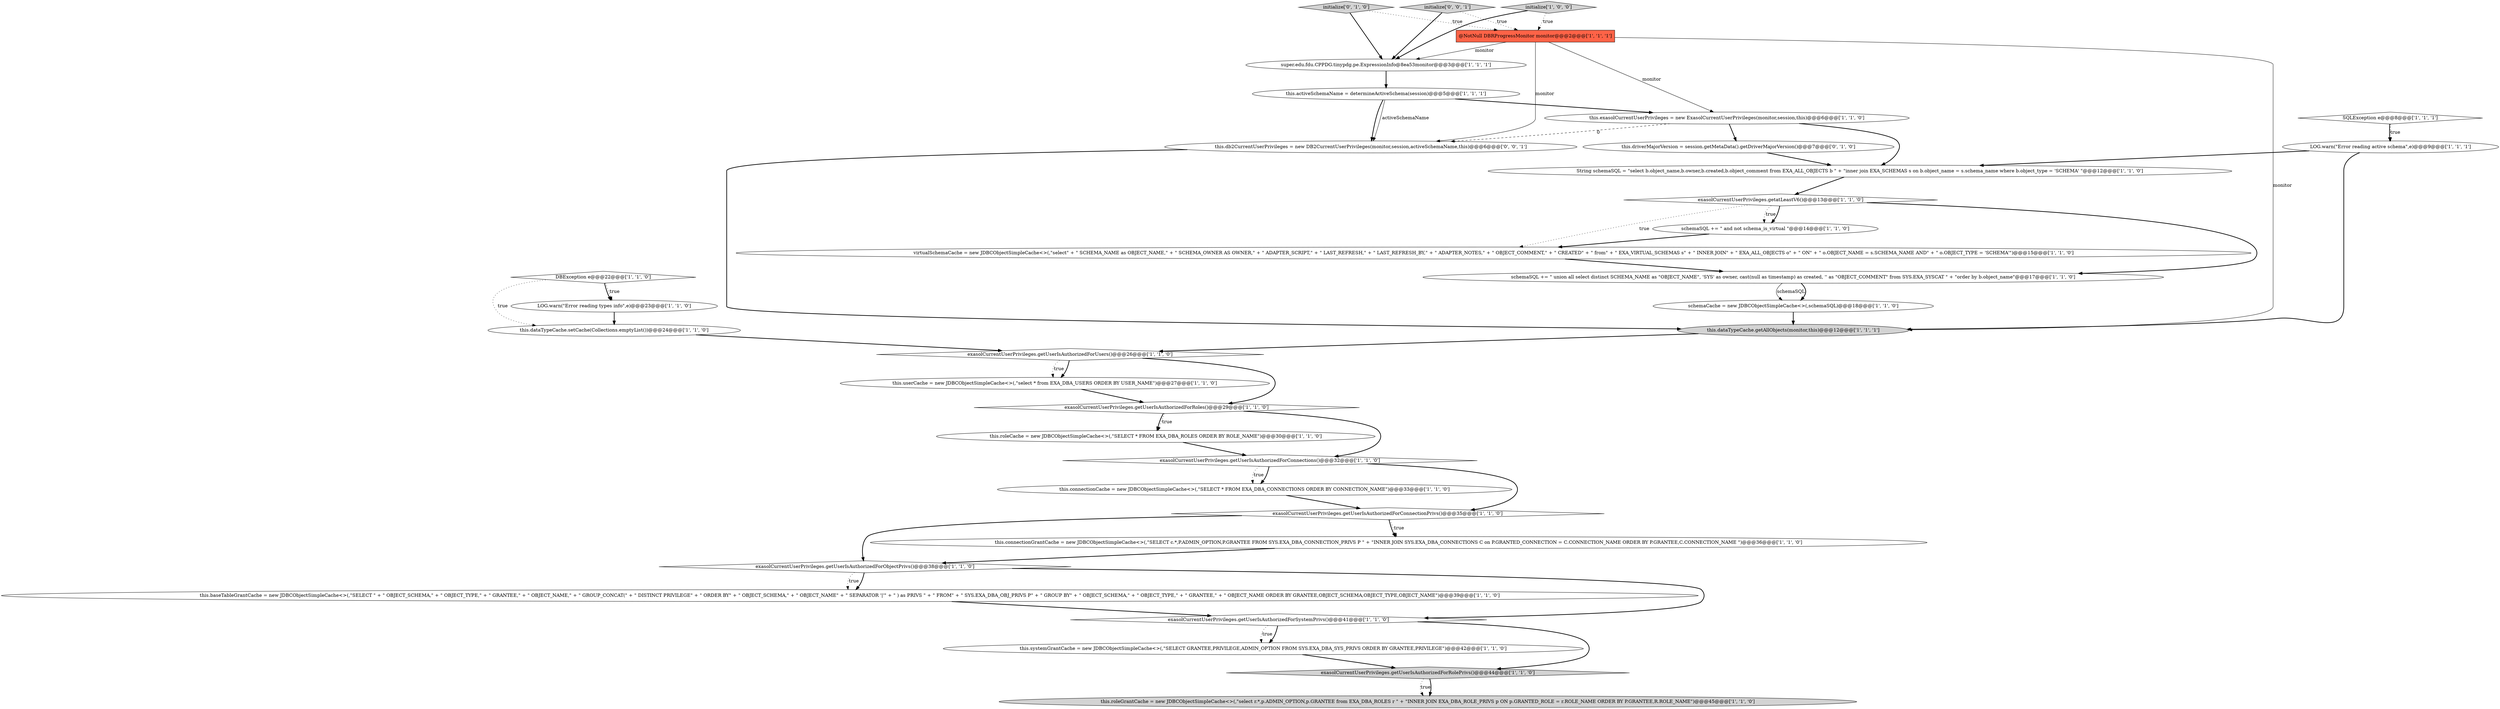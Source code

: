 digraph {
22 [style = filled, label = "this.connectionCache = new JDBCObjectSimpleCache<>(,\"SELECT * FROM EXA_DBA_CONNECTIONS ORDER BY CONNECTION_NAME\")@@@33@@@['1', '1', '0']", fillcolor = white, shape = ellipse image = "AAA0AAABBB1BBB"];
23 [style = filled, label = "this.userCache = new JDBCObjectSimpleCache<>(,\"select * from EXA_DBA_USERS ORDER BY USER_NAME\")@@@27@@@['1', '1', '0']", fillcolor = white, shape = ellipse image = "AAA0AAABBB1BBB"];
0 [style = filled, label = "initialize['1', '0', '0']", fillcolor = lightgray, shape = diamond image = "AAA0AAABBB1BBB"];
7 [style = filled, label = "exasolCurrentUserPrivileges.getUserIsAuthorizedForObjectPrivs()@@@38@@@['1', '1', '0']", fillcolor = white, shape = diamond image = "AAA0AAABBB1BBB"];
13 [style = filled, label = "this.connectionGrantCache = new JDBCObjectSimpleCache<>(,\"SELECT c.*,P.ADMIN_OPTION,P.GRANTEE FROM SYS.EXA_DBA_CONNECTION_PRIVS P \" + \"INNER JOIN SYS.EXA_DBA_CONNECTIONS C on P.GRANTED_CONNECTION = C.CONNECTION_NAME ORDER BY P.GRANTEE,C.CONNECTION_NAME \")@@@36@@@['1', '1', '0']", fillcolor = white, shape = ellipse image = "AAA0AAABBB1BBB"];
32 [style = filled, label = "this.driverMajorVersion = session.getMetaData().getDriverMajorVersion()@@@7@@@['0', '1', '0']", fillcolor = white, shape = ellipse image = "AAA1AAABBB2BBB"];
29 [style = filled, label = "this.systemGrantCache = new JDBCObjectSimpleCache<>(,\"SELECT GRANTEE,PRIVILEGE,ADMIN_OPTION FROM SYS.EXA_DBA_SYS_PRIVS ORDER BY GRANTEE,PRIVILEGE\")@@@42@@@['1', '1', '0']", fillcolor = white, shape = ellipse image = "AAA0AAABBB1BBB"];
3 [style = filled, label = "virtualSchemaCache = new JDBCObjectSimpleCache<>(,\"select\" + \" SCHEMA_NAME as OBJECT_NAME,\" + \" SCHEMA_OWNER AS OWNER,\" + \" ADAPTER_SCRIPT,\" + \" LAST_REFRESH,\" + \" LAST_REFRESH_BY,\" + \" ADAPTER_NOTES,\" + \" OBJECT_COMMENT,\" + \" CREATED\" + \" from\" + \" EXA_VIRTUAL_SCHEMAS s\" + \" INNER JOIN\" + \" EXA_ALL_OBJECTS o\" + \" ON\" + \" o.OBJECT_NAME = s.SCHEMA_NAME AND\" + \" o.OBJECT_TYPE = 'SCHEMA'\")@@@15@@@['1', '1', '0']", fillcolor = white, shape = ellipse image = "AAA0AAABBB1BBB"];
27 [style = filled, label = "schemaSQL += \" union all select distinct SCHEMA_NAME as \"OBJECT_NAME\", 'SYS' as owner, cast(null as timestamp) as created, '' as \"OBJECT_COMMENT\" from SYS.EXA_SYSCAT \" + \"order by b.object_name\"@@@17@@@['1', '1', '0']", fillcolor = white, shape = ellipse image = "AAA0AAABBB1BBB"];
4 [style = filled, label = "exasolCurrentUserPrivileges.getUserIsAuthorizedForUsers()@@@26@@@['1', '1', '0']", fillcolor = white, shape = diamond image = "AAA0AAABBB1BBB"];
14 [style = filled, label = "this.baseTableGrantCache = new JDBCObjectSimpleCache<>(,\"SELECT \" + \" OBJECT_SCHEMA,\" + \" OBJECT_TYPE,\" + \" GRANTEE,\" + \" OBJECT_NAME,\" + \" GROUP_CONCAT(\" + \" DISTINCT PRIVILEGE\" + \" ORDER BY\" + \" OBJECT_SCHEMA,\" + \" OBJECT_NAME\" + \" SEPARATOR '|'\" + \" ) as PRIVS \" + \" FROM\" + \" SYS.EXA_DBA_OBJ_PRIVS P\" + \" GROUP BY\" + \" OBJECT_SCHEMA,\" + \" OBJECT_TYPE,\" + \" GRANTEE,\" + \" OBJECT_NAME ORDER BY GRANTEE,OBJECT_SCHEMA,OBJECT_TYPE,OBJECT_NAME\")@@@39@@@['1', '1', '0']", fillcolor = white, shape = ellipse image = "AAA0AAABBB1BBB"];
1 [style = filled, label = "exasolCurrentUserPrivileges.getUserIsAuthorizedForConnectionPrivs()@@@35@@@['1', '1', '0']", fillcolor = white, shape = diamond image = "AAA0AAABBB1BBB"];
18 [style = filled, label = "schemaCache = new JDBCObjectSimpleCache<>(,schemaSQL)@@@18@@@['1', '1', '0']", fillcolor = white, shape = ellipse image = "AAA0AAABBB1BBB"];
30 [style = filled, label = "this.roleGrantCache = new JDBCObjectSimpleCache<>(,\"select r.*,p.ADMIN_OPTION,p.GRANTEE from EXA_DBA_ROLES r \" + \"INNER JOIN EXA_DBA_ROLE_PRIVS p ON p.GRANTED_ROLE = r.ROLE_NAME ORDER BY P.GRANTEE,R.ROLE_NAME\")@@@45@@@['1', '1', '0']", fillcolor = lightgray, shape = ellipse image = "AAA0AAABBB1BBB"];
11 [style = filled, label = "exasolCurrentUserPrivileges.getUserIsAuthorizedForRoles()@@@29@@@['1', '1', '0']", fillcolor = white, shape = diamond image = "AAA0AAABBB1BBB"];
25 [style = filled, label = "LOG.warn(\"Error reading active schema\",e)@@@9@@@['1', '1', '1']", fillcolor = white, shape = ellipse image = "AAA0AAABBB1BBB"];
34 [style = filled, label = "initialize['0', '0', '1']", fillcolor = lightgray, shape = diamond image = "AAA0AAABBB3BBB"];
6 [style = filled, label = "String schemaSQL = \"select b.object_name,b.owner,b.created,b.object_comment from EXA_ALL_OBJECTS b \" + \"inner join EXA_SCHEMAS s on b.object_name = s.schema_name where b.object_type = 'SCHEMA' \"@@@12@@@['1', '1', '0']", fillcolor = white, shape = ellipse image = "AAA0AAABBB1BBB"];
10 [style = filled, label = "this.roleCache = new JDBCObjectSimpleCache<>(,\"SELECT * FROM EXA_DBA_ROLES ORDER BY ROLE_NAME\")@@@30@@@['1', '1', '0']", fillcolor = white, shape = ellipse image = "AAA0AAABBB1BBB"];
5 [style = filled, label = "exasolCurrentUserPrivileges.getUserIsAuthorizedForRolePrivs()@@@44@@@['1', '1', '0']", fillcolor = lightgray, shape = diamond image = "AAA0AAABBB1BBB"];
28 [style = filled, label = "LOG.warn(\"Error reading types info\",e)@@@23@@@['1', '1', '0']", fillcolor = white, shape = ellipse image = "AAA0AAABBB1BBB"];
26 [style = filled, label = "SQLException e@@@8@@@['1', '1', '1']", fillcolor = white, shape = diamond image = "AAA0AAABBB1BBB"];
20 [style = filled, label = "super.edu.fdu.CPPDG.tinypdg.pe.ExpressionInfo@8ea53monitor@@@3@@@['1', '1', '1']", fillcolor = white, shape = ellipse image = "AAA0AAABBB1BBB"];
24 [style = filled, label = "exasolCurrentUserPrivileges.getUserIsAuthorizedForConnections()@@@32@@@['1', '1', '0']", fillcolor = white, shape = diamond image = "AAA0AAABBB1BBB"];
12 [style = filled, label = "this.exasolCurrentUserPrivileges = new ExasolCurrentUserPrivileges(monitor,session,this)@@@6@@@['1', '1', '0']", fillcolor = white, shape = ellipse image = "AAA0AAABBB1BBB"];
19 [style = filled, label = "DBException e@@@22@@@['1', '1', '0']", fillcolor = white, shape = diamond image = "AAA0AAABBB1BBB"];
17 [style = filled, label = "exasolCurrentUserPrivileges.getUserIsAuthorizedForSystemPrivs()@@@41@@@['1', '1', '0']", fillcolor = white, shape = diamond image = "AAA0AAABBB1BBB"];
15 [style = filled, label = "exasolCurrentUserPrivileges.getatLeastV6()@@@13@@@['1', '1', '0']", fillcolor = white, shape = diamond image = "AAA0AAABBB1BBB"];
21 [style = filled, label = "schemaSQL += \" and not schema_is_virtual \"@@@14@@@['1', '1', '0']", fillcolor = white, shape = ellipse image = "AAA0AAABBB1BBB"];
31 [style = filled, label = "initialize['0', '1', '0']", fillcolor = lightgray, shape = diamond image = "AAA0AAABBB2BBB"];
33 [style = filled, label = "this.db2CurrentUserPrivileges = new DB2CurrentUserPrivileges(monitor,session,activeSchemaName,this)@@@6@@@['0', '0', '1']", fillcolor = white, shape = ellipse image = "AAA0AAABBB3BBB"];
2 [style = filled, label = "this.activeSchemaName = determineActiveSchema(session)@@@5@@@['1', '1', '1']", fillcolor = white, shape = ellipse image = "AAA0AAABBB1BBB"];
16 [style = filled, label = "this.dataTypeCache.setCache(Collections.emptyList())@@@24@@@['1', '1', '0']", fillcolor = white, shape = ellipse image = "AAA0AAABBB1BBB"];
8 [style = filled, label = "this.dataTypeCache.getAllObjects(monitor,this)@@@12@@@['1', '1', '1']", fillcolor = lightgray, shape = ellipse image = "AAA0AAABBB1BBB"];
9 [style = filled, label = "@NotNull DBRProgressMonitor monitor@@@2@@@['1', '1', '1']", fillcolor = tomato, shape = box image = "AAA0AAABBB1BBB"];
15->21 [style = dotted, label="true"];
34->9 [style = dotted, label="true"];
33->8 [style = bold, label=""];
14->17 [style = bold, label=""];
21->3 [style = bold, label=""];
31->9 [style = dotted, label="true"];
28->16 [style = bold, label=""];
13->7 [style = bold, label=""];
12->33 [style = dashed, label="0"];
10->24 [style = bold, label=""];
16->4 [style = bold, label=""];
11->10 [style = dotted, label="true"];
8->4 [style = bold, label=""];
19->28 [style = bold, label=""];
6->15 [style = bold, label=""];
26->25 [style = dotted, label="true"];
4->11 [style = bold, label=""];
15->21 [style = bold, label=""];
29->5 [style = bold, label=""];
23->11 [style = bold, label=""];
11->24 [style = bold, label=""];
9->33 [style = solid, label="monitor"];
34->20 [style = bold, label=""];
3->27 [style = bold, label=""];
24->22 [style = bold, label=""];
24->1 [style = bold, label=""];
7->14 [style = bold, label=""];
2->33 [style = solid, label="activeSchemaName"];
15->27 [style = bold, label=""];
26->25 [style = bold, label=""];
0->20 [style = bold, label=""];
12->32 [style = bold, label=""];
19->16 [style = dotted, label="true"];
24->22 [style = dotted, label="true"];
11->10 [style = bold, label=""];
9->12 [style = solid, label="monitor"];
5->30 [style = dotted, label="true"];
0->9 [style = dotted, label="true"];
19->28 [style = dotted, label="true"];
5->30 [style = bold, label=""];
1->13 [style = dotted, label="true"];
7->14 [style = dotted, label="true"];
27->18 [style = solid, label="schemaSQL"];
31->20 [style = bold, label=""];
32->6 [style = bold, label=""];
2->33 [style = bold, label=""];
27->18 [style = bold, label=""];
4->23 [style = bold, label=""];
12->6 [style = bold, label=""];
7->17 [style = bold, label=""];
25->8 [style = bold, label=""];
4->23 [style = dotted, label="true"];
20->2 [style = bold, label=""];
18->8 [style = bold, label=""];
1->7 [style = bold, label=""];
22->1 [style = bold, label=""];
25->6 [style = bold, label=""];
17->29 [style = bold, label=""];
17->5 [style = bold, label=""];
17->29 [style = dotted, label="true"];
2->12 [style = bold, label=""];
9->8 [style = solid, label="monitor"];
1->13 [style = bold, label=""];
15->3 [style = dotted, label="true"];
9->20 [style = solid, label="monitor"];
}
